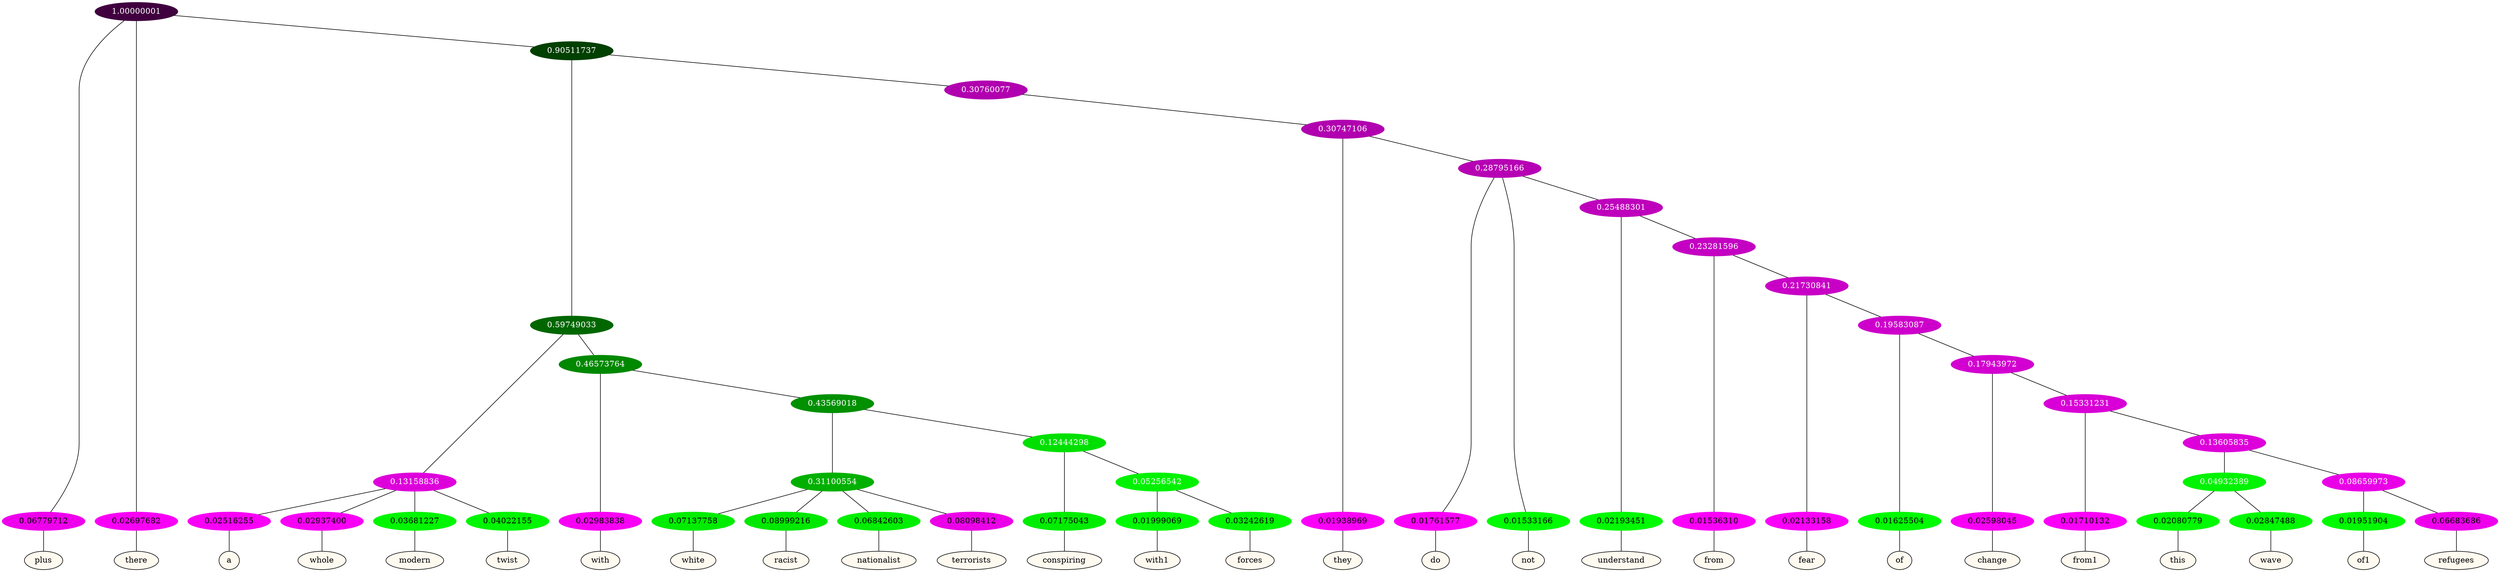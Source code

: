 graph {
	node [format=png height=0.15 nodesep=0.001 ordering=out overlap=prism overlap_scaling=0.01 ranksep=0.001 ratio=0.2 style=filled width=0.15]
	{
		rank=same
		a_w_1 [label=plus color=black fillcolor=floralwhite style="filled,solid"]
		a_w_2 [label=there color=black fillcolor=floralwhite style="filled,solid"]
		a_w_9 [label=a color=black fillcolor=floralwhite style="filled,solid"]
		a_w_10 [label=whole color=black fillcolor=floralwhite style="filled,solid"]
		a_w_11 [label=modern color=black fillcolor=floralwhite style="filled,solid"]
		a_w_12 [label=twist color=black fillcolor=floralwhite style="filled,solid"]
		a_w_13 [label=with color=black fillcolor=floralwhite style="filled,solid"]
		a_w_22 [label=white color=black fillcolor=floralwhite style="filled,solid"]
		a_w_23 [label=racist color=black fillcolor=floralwhite style="filled,solid"]
		a_w_24 [label=nationalist color=black fillcolor=floralwhite style="filled,solid"]
		a_w_25 [label=terrorists color=black fillcolor=floralwhite style="filled,solid"]
		a_w_26 [label=conspiring color=black fillcolor=floralwhite style="filled,solid"]
		a_w_30 [label=with1 color=black fillcolor=floralwhite style="filled,solid"]
		a_w_31 [label=forces color=black fillcolor=floralwhite style="filled,solid"]
		a_w_15 [label=they color=black fillcolor=floralwhite style="filled,solid"]
		a_w_19 [label=do color=black fillcolor=floralwhite style="filled,solid"]
		a_w_20 [label=not color=black fillcolor=floralwhite style="filled,solid"]
		a_w_28 [label=understand color=black fillcolor=floralwhite style="filled,solid"]
		a_w_32 [label=from color=black fillcolor=floralwhite style="filled,solid"]
		a_w_34 [label=fear color=black fillcolor=floralwhite style="filled,solid"]
		a_w_36 [label=of color=black fillcolor=floralwhite style="filled,solid"]
		a_w_38 [label=change color=black fillcolor=floralwhite style="filled,solid"]
		a_w_40 [label=from1 color=black fillcolor=floralwhite style="filled,solid"]
		a_w_44 [label=this color=black fillcolor=floralwhite style="filled,solid"]
		a_w_45 [label=wave color=black fillcolor=floralwhite style="filled,solid"]
		a_w_46 [label=of1 color=black fillcolor=floralwhite style="filled,solid"]
		a_w_47 [label=refugees color=black fillcolor=floralwhite style="filled,solid"]
	}
	a_n_1 -- a_w_1
	a_n_2 -- a_w_2
	a_n_9 -- a_w_9
	a_n_10 -- a_w_10
	a_n_11 -- a_w_11
	a_n_12 -- a_w_12
	a_n_13 -- a_w_13
	a_n_22 -- a_w_22
	a_n_23 -- a_w_23
	a_n_24 -- a_w_24
	a_n_25 -- a_w_25
	a_n_26 -- a_w_26
	a_n_30 -- a_w_30
	a_n_31 -- a_w_31
	a_n_15 -- a_w_15
	a_n_19 -- a_w_19
	a_n_20 -- a_w_20
	a_n_28 -- a_w_28
	a_n_32 -- a_w_32
	a_n_34 -- a_w_34
	a_n_36 -- a_w_36
	a_n_38 -- a_w_38
	a_n_40 -- a_w_40
	a_n_44 -- a_w_44
	a_n_45 -- a_w_45
	a_n_46 -- a_w_46
	a_n_47 -- a_w_47
	{
		rank=same
		a_n_1 [label=0.06779712 color="0.835 1.000 0.932" fontcolor=black]
		a_n_2 [label=0.02697682 color="0.835 1.000 0.973" fontcolor=black]
		a_n_9 [label=0.02516255 color="0.835 1.000 0.975" fontcolor=black]
		a_n_10 [label=0.02937400 color="0.835 1.000 0.971" fontcolor=black]
		a_n_11 [label=0.03681227 color="0.334 1.000 0.963" fontcolor=black]
		a_n_12 [label=0.04022155 color="0.334 1.000 0.960" fontcolor=black]
		a_n_13 [label=0.02983838 color="0.835 1.000 0.970" fontcolor=black]
		a_n_22 [label=0.07137758 color="0.334 1.000 0.929" fontcolor=black]
		a_n_23 [label=0.08999216 color="0.334 1.000 0.910" fontcolor=black]
		a_n_24 [label=0.06842603 color="0.334 1.000 0.932" fontcolor=black]
		a_n_25 [label=0.08098412 color="0.835 1.000 0.919" fontcolor=black]
		a_n_26 [label=0.07175043 color="0.334 1.000 0.928" fontcolor=black]
		a_n_30 [label=0.01999069 color="0.334 1.000 0.980" fontcolor=black]
		a_n_31 [label=0.03242619 color="0.334 1.000 0.968" fontcolor=black]
		a_n_15 [label=0.01938969 color="0.835 1.000 0.981" fontcolor=black]
		a_n_19 [label=0.01761577 color="0.835 1.000 0.982" fontcolor=black]
		a_n_20 [label=0.01533166 color="0.334 1.000 0.985" fontcolor=black]
		a_n_28 [label=0.02193451 color="0.334 1.000 0.978" fontcolor=black]
		a_n_32 [label=0.01536310 color="0.835 1.000 0.985" fontcolor=black]
		a_n_34 [label=0.02133158 color="0.835 1.000 0.979" fontcolor=black]
		a_n_36 [label=0.01625504 color="0.334 1.000 0.984" fontcolor=black]
		a_n_38 [label=0.02598045 color="0.835 1.000 0.974" fontcolor=black]
		a_n_40 [label=0.01710132 color="0.835 1.000 0.983" fontcolor=black]
		a_n_44 [label=0.02080779 color="0.334 1.000 0.979" fontcolor=black]
		a_n_45 [label=0.02847488 color="0.334 1.000 0.972" fontcolor=black]
		a_n_46 [label=0.01951904 color="0.334 1.000 0.980" fontcolor=black]
		a_n_47 [label=0.06683686 color="0.835 1.000 0.933" fontcolor=black]
	}
	a_n_0 [label=1.00000001 color="0.835 1.000 0.250" fontcolor=grey99]
	a_n_0 -- a_n_1
	a_n_0 -- a_n_2
	a_n_3 [label=0.90511737 color="0.334 1.000 0.250" fontcolor=grey99]
	a_n_0 -- a_n_3
	a_n_4 [label=0.59749033 color="0.334 1.000 0.403" fontcolor=grey99]
	a_n_3 -- a_n_4
	a_n_5 [label=0.30760077 color="0.835 1.000 0.692" fontcolor=grey99]
	a_n_3 -- a_n_5
	a_n_6 [label=0.13158836 color="0.835 1.000 0.868" fontcolor=grey99]
	a_n_4 -- a_n_6
	a_n_7 [label=0.46573764 color="0.334 1.000 0.534" fontcolor=grey99]
	a_n_4 -- a_n_7
	a_n_8 [label=0.30747106 color="0.835 1.000 0.693" fontcolor=grey99]
	a_n_5 -- a_n_8
	a_n_6 -- a_n_9
	a_n_6 -- a_n_10
	a_n_6 -- a_n_11
	a_n_6 -- a_n_12
	a_n_7 -- a_n_13
	a_n_14 [label=0.43569018 color="0.334 1.000 0.564" fontcolor=grey99]
	a_n_7 -- a_n_14
	a_n_8 -- a_n_15
	a_n_16 [label=0.28795166 color="0.835 1.000 0.712" fontcolor=grey99]
	a_n_8 -- a_n_16
	a_n_17 [label=0.31100554 color="0.334 1.000 0.689" fontcolor=grey99]
	a_n_14 -- a_n_17
	a_n_18 [label=0.12444298 color="0.334 1.000 0.876" fontcolor=grey99]
	a_n_14 -- a_n_18
	a_n_16 -- a_n_19
	a_n_16 -- a_n_20
	a_n_21 [label=0.25488301 color="0.835 1.000 0.745" fontcolor=grey99]
	a_n_16 -- a_n_21
	a_n_17 -- a_n_22
	a_n_17 -- a_n_23
	a_n_17 -- a_n_24
	a_n_17 -- a_n_25
	a_n_18 -- a_n_26
	a_n_27 [label=0.05256542 color="0.334 1.000 0.947" fontcolor=grey99]
	a_n_18 -- a_n_27
	a_n_21 -- a_n_28
	a_n_29 [label=0.23281596 color="0.835 1.000 0.767" fontcolor=grey99]
	a_n_21 -- a_n_29
	a_n_27 -- a_n_30
	a_n_27 -- a_n_31
	a_n_29 -- a_n_32
	a_n_33 [label=0.21730841 color="0.835 1.000 0.783" fontcolor=grey99]
	a_n_29 -- a_n_33
	a_n_33 -- a_n_34
	a_n_35 [label=0.19583087 color="0.835 1.000 0.804" fontcolor=grey99]
	a_n_33 -- a_n_35
	a_n_35 -- a_n_36
	a_n_37 [label=0.17943972 color="0.835 1.000 0.821" fontcolor=grey99]
	a_n_35 -- a_n_37
	a_n_37 -- a_n_38
	a_n_39 [label=0.15331231 color="0.835 1.000 0.847" fontcolor=grey99]
	a_n_37 -- a_n_39
	a_n_39 -- a_n_40
	a_n_41 [label=0.13605835 color="0.835 1.000 0.864" fontcolor=grey99]
	a_n_39 -- a_n_41
	a_n_42 [label=0.04932389 color="0.334 1.000 0.951" fontcolor=grey99]
	a_n_41 -- a_n_42
	a_n_43 [label=0.08659973 color="0.835 1.000 0.913" fontcolor=grey99]
	a_n_41 -- a_n_43
	a_n_42 -- a_n_44
	a_n_42 -- a_n_45
	a_n_43 -- a_n_46
	a_n_43 -- a_n_47
}
